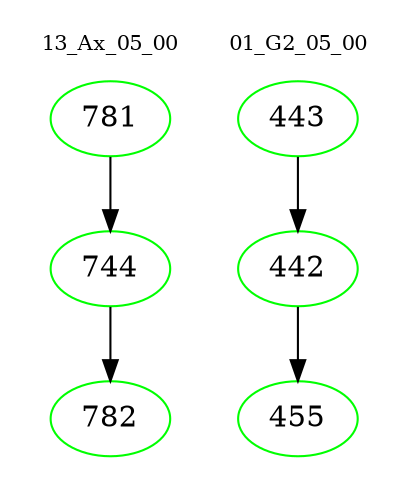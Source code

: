 digraph{
subgraph cluster_0 {
color = white
label = "13_Ax_05_00";
fontsize=10;
T0_781 [label="781", color="green"]
T0_781 -> T0_744 [color="black"]
T0_744 [label="744", color="green"]
T0_744 -> T0_782 [color="black"]
T0_782 [label="782", color="green"]
}
subgraph cluster_1 {
color = white
label = "01_G2_05_00";
fontsize=10;
T1_443 [label="443", color="green"]
T1_443 -> T1_442 [color="black"]
T1_442 [label="442", color="green"]
T1_442 -> T1_455 [color="black"]
T1_455 [label="455", color="green"]
}
}
